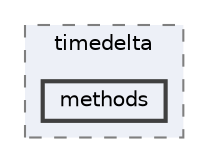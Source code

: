 digraph "/home/jam/Research/IRES-2025/dev/src/llm-scripts/testing/hypothesis-testing/hyp-env/lib/python3.12/site-packages/pandas/tests/scalar/timedelta/methods"
{
 // LATEX_PDF_SIZE
  bgcolor="transparent";
  edge [fontname=Helvetica,fontsize=10,labelfontname=Helvetica,labelfontsize=10];
  node [fontname=Helvetica,fontsize=10,shape=box,height=0.2,width=0.4];
  compound=true
  subgraph clusterdir_ff61587d49759f89b99746b210674897 {
    graph [ bgcolor="#edf0f7", pencolor="grey50", label="timedelta", fontname=Helvetica,fontsize=10 style="filled,dashed", URL="dir_ff61587d49759f89b99746b210674897.html",tooltip=""]
  dir_2be2e104daeb55be2b20be83e9e9cebe [label="methods", fillcolor="#edf0f7", color="grey25", style="filled,bold", URL="dir_2be2e104daeb55be2b20be83e9e9cebe.html",tooltip=""];
  }
}
